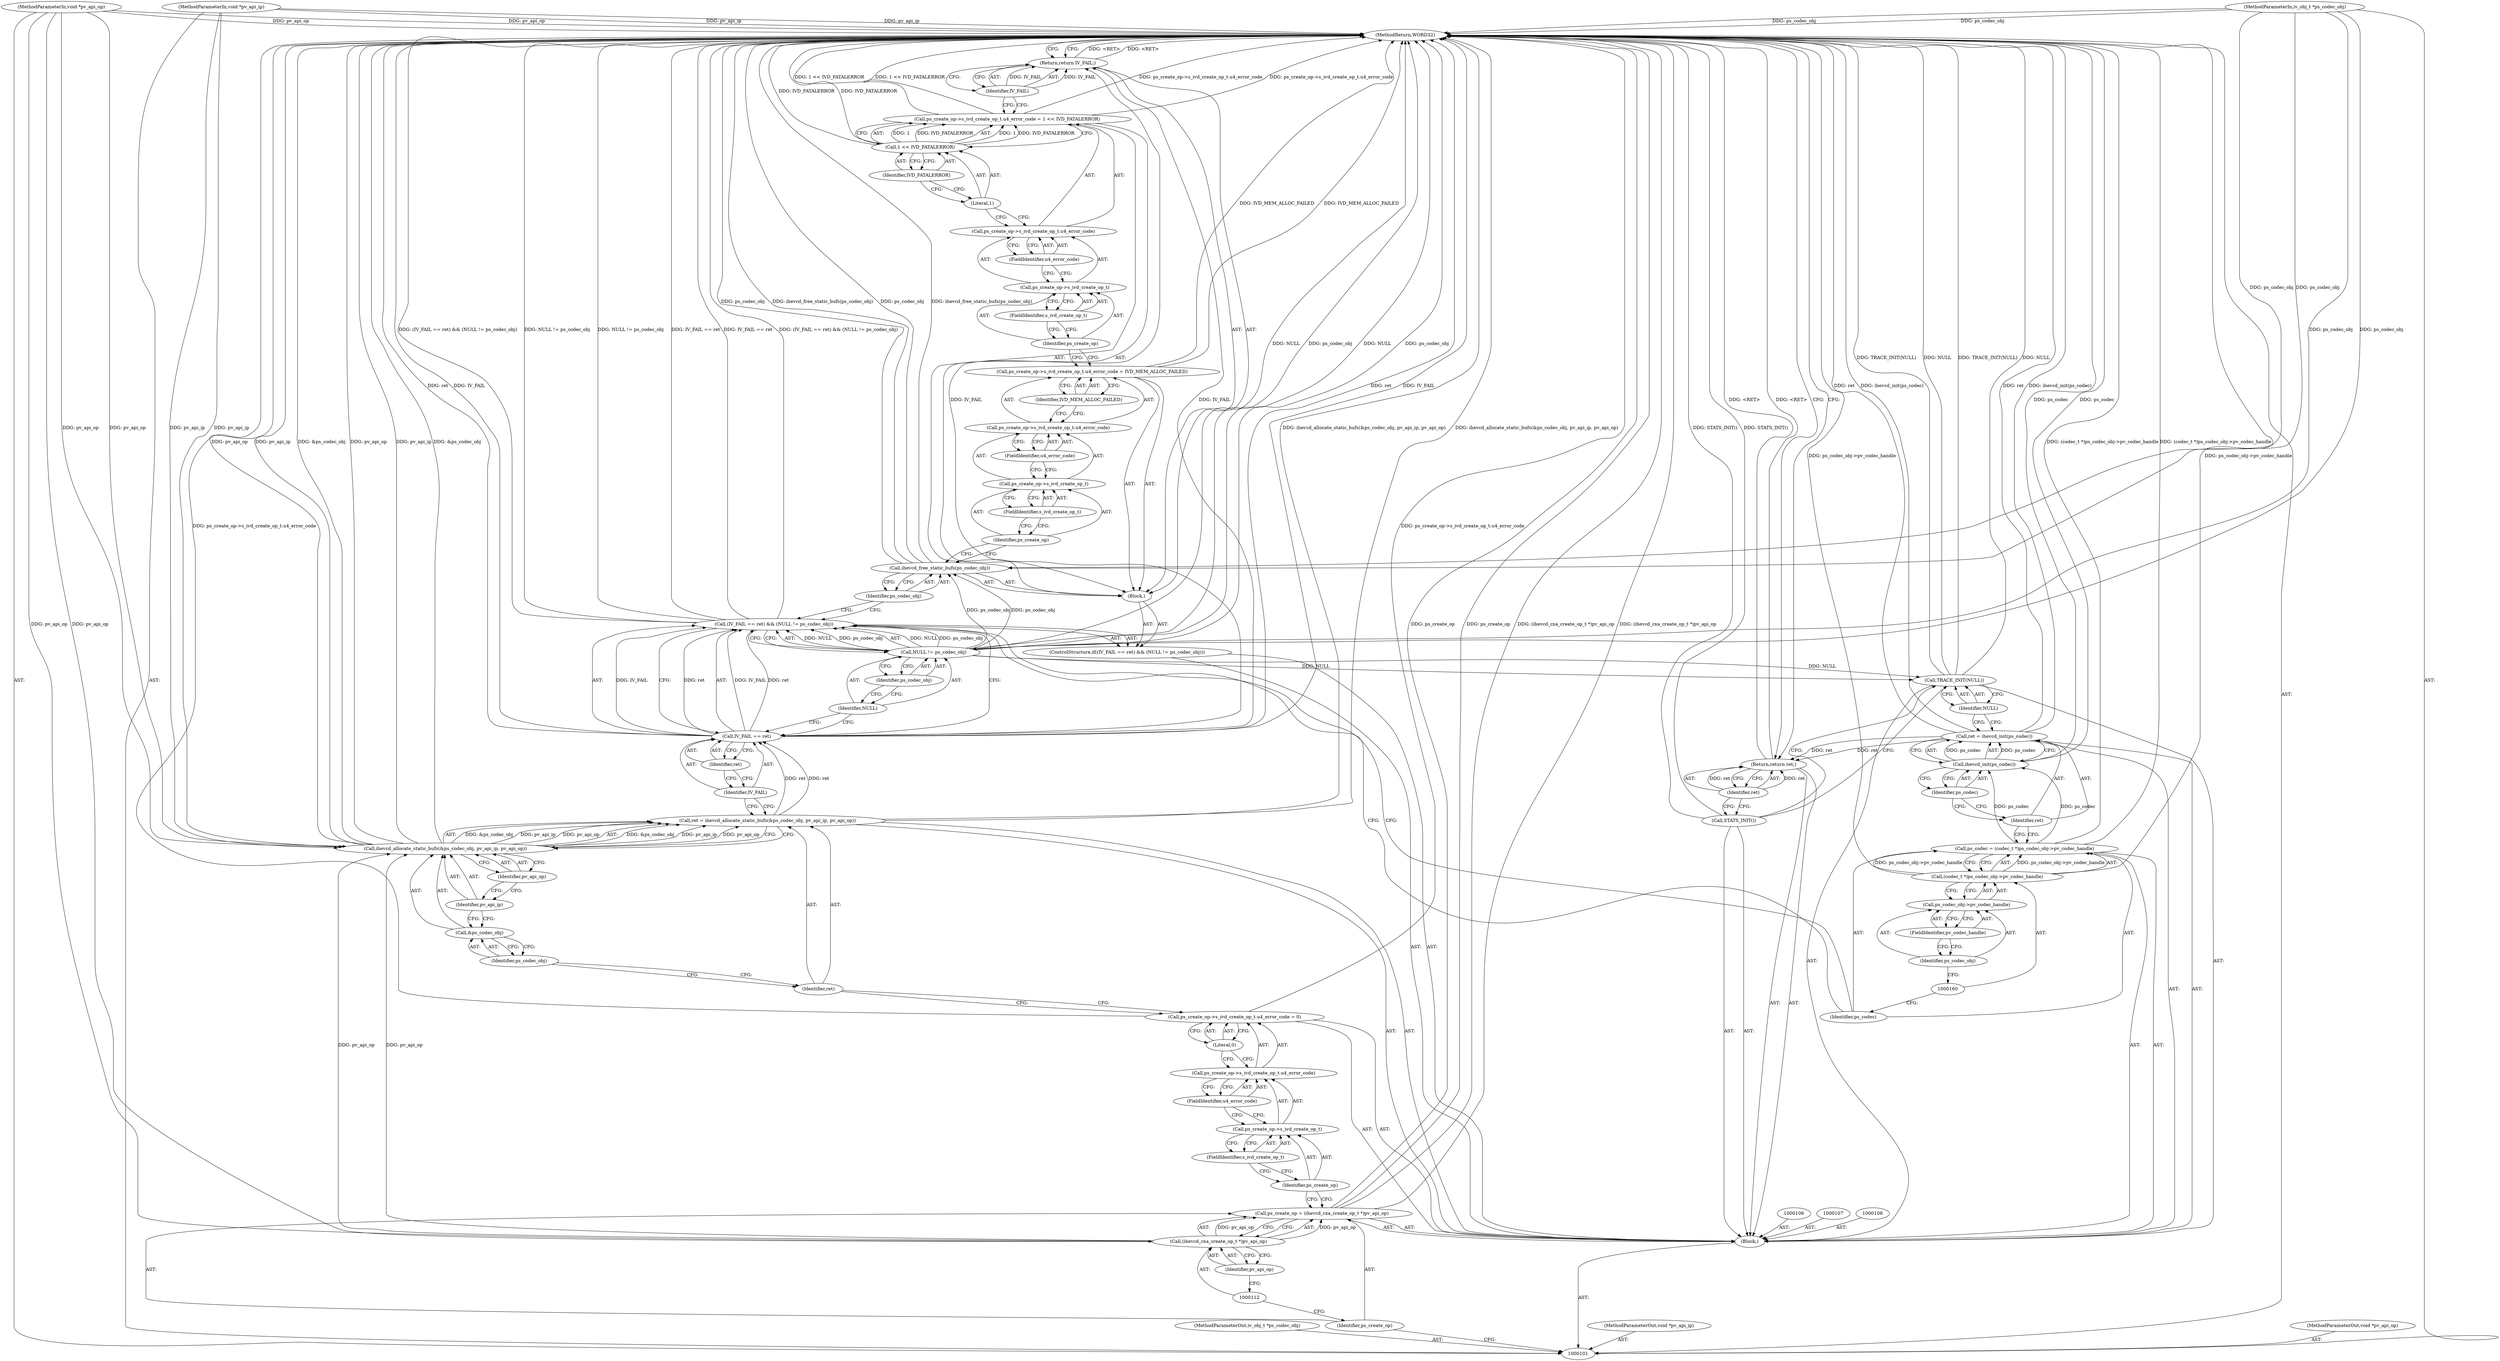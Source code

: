 digraph "1_Android_3ed3c6b79a7b9a60c475dd4936ad57b0b92fd600" {
"1000173" [label="(MethodReturn,WORD32)"];
"1000102" [label="(MethodParameterIn,iv_obj_t *ps_codec_obj)"];
"1000248" [label="(MethodParameterOut,iv_obj_t *ps_codec_obj)"];
"1000111" [label="(Call,(ihevcd_cxa_create_op_t *)pv_api_op)"];
"1000113" [label="(Identifier,pv_api_op)"];
"1000109" [label="(Call,ps_create_op = (ihevcd_cxa_create_op_t *)pv_api_op)"];
"1000110" [label="(Identifier,ps_create_op)"];
"1000118" [label="(FieldIdentifier,s_ivd_create_op_t)"];
"1000119" [label="(FieldIdentifier,u4_error_code)"];
"1000114" [label="(Call,ps_create_op->s_ivd_create_op_t.u4_error_code = 0)"];
"1000115" [label="(Call,ps_create_op->s_ivd_create_op_t.u4_error_code)"];
"1000116" [label="(Call,ps_create_op->s_ivd_create_op_t)"];
"1000117" [label="(Identifier,ps_create_op)"];
"1000120" [label="(Literal,0)"];
"1000123" [label="(Call,ihevcd_allocate_static_bufs(&ps_codec_obj, pv_api_ip, pv_api_op))"];
"1000124" [label="(Call,&ps_codec_obj)"];
"1000125" [label="(Identifier,ps_codec_obj)"];
"1000121" [label="(Call,ret = ihevcd_allocate_static_bufs(&ps_codec_obj, pv_api_ip, pv_api_op))"];
"1000122" [label="(Identifier,ret)"];
"1000126" [label="(Identifier,pv_api_ip)"];
"1000127" [label="(Identifier,pv_api_op)"];
"1000132" [label="(Identifier,ret)"];
"1000133" [label="(Call,NULL != ps_codec_obj)"];
"1000134" [label="(Identifier,NULL)"];
"1000135" [label="(Identifier,ps_codec_obj)"];
"1000128" [label="(ControlStructure,if((IV_FAIL == ret) && (NULL != ps_codec_obj)))"];
"1000129" [label="(Call,(IV_FAIL == ret) && (NULL != ps_codec_obj))"];
"1000130" [label="(Call,IV_FAIL == ret)"];
"1000131" [label="(Identifier,IV_FAIL)"];
"1000136" [label="(Block,)"];
"1000138" [label="(Identifier,ps_codec_obj)"];
"1000137" [label="(Call,ihevcd_free_static_bufs(ps_codec_obj))"];
"1000143" [label="(FieldIdentifier,s_ivd_create_op_t)"];
"1000144" [label="(FieldIdentifier,u4_error_code)"];
"1000145" [label="(Identifier,IVD_MEM_ALLOC_FAILED)"];
"1000139" [label="(Call,ps_create_op->s_ivd_create_op_t.u4_error_code = IVD_MEM_ALLOC_FAILED)"];
"1000140" [label="(Call,ps_create_op->s_ivd_create_op_t.u4_error_code)"];
"1000141" [label="(Call,ps_create_op->s_ivd_create_op_t)"];
"1000142" [label="(Identifier,ps_create_op)"];
"1000150" [label="(FieldIdentifier,s_ivd_create_op_t)"];
"1000151" [label="(FieldIdentifier,u4_error_code)"];
"1000152" [label="(Call,1 << IVD_FATALERROR)"];
"1000153" [label="(Literal,1)"];
"1000154" [label="(Identifier,IVD_FATALERROR)"];
"1000146" [label="(Call,ps_create_op->s_ivd_create_op_t.u4_error_code = 1 << IVD_FATALERROR)"];
"1000147" [label="(Call,ps_create_op->s_ivd_create_op_t.u4_error_code)"];
"1000148" [label="(Call,ps_create_op->s_ivd_create_op_t)"];
"1000149" [label="(Identifier,ps_create_op)"];
"1000155" [label="(Return,return IV_FAIL;)"];
"1000156" [label="(Identifier,IV_FAIL)"];
"1000159" [label="(Call,(codec_t *)ps_codec_obj->pv_codec_handle)"];
"1000161" [label="(Call,ps_codec_obj->pv_codec_handle)"];
"1000162" [label="(Identifier,ps_codec_obj)"];
"1000157" [label="(Call,ps_codec = (codec_t *)ps_codec_obj->pv_codec_handle)"];
"1000158" [label="(Identifier,ps_codec)"];
"1000163" [label="(FieldIdentifier,pv_codec_handle)"];
"1000166" [label="(Call,ihevcd_init(ps_codec))"];
"1000167" [label="(Identifier,ps_codec)"];
"1000164" [label="(Call,ret = ihevcd_init(ps_codec))"];
"1000165" [label="(Identifier,ret)"];
"1000169" [label="(Identifier,NULL)"];
"1000168" [label="(Call,TRACE_INIT(NULL))"];
"1000170" [label="(Call,STATS_INIT())"];
"1000103" [label="(MethodParameterIn,void *pv_api_ip)"];
"1000249" [label="(MethodParameterOut,void *pv_api_ip)"];
"1000171" [label="(Return,return ret;)"];
"1000172" [label="(Identifier,ret)"];
"1000104" [label="(MethodParameterIn,void *pv_api_op)"];
"1000250" [label="(MethodParameterOut,void *pv_api_op)"];
"1000105" [label="(Block,)"];
"1000173" -> "1000101"  [label="AST: "];
"1000173" -> "1000155"  [label="CFG: "];
"1000173" -> "1000171"  [label="CFG: "];
"1000157" -> "1000173"  [label="DDG: (codec_t *)ps_codec_obj->pv_codec_handle"];
"1000168" -> "1000173"  [label="DDG: NULL"];
"1000168" -> "1000173"  [label="DDG: TRACE_INIT(NULL)"];
"1000104" -> "1000173"  [label="DDG: pv_api_op"];
"1000123" -> "1000173"  [label="DDG: pv_api_op"];
"1000123" -> "1000173"  [label="DDG: pv_api_ip"];
"1000123" -> "1000173"  [label="DDG: &ps_codec_obj"];
"1000152" -> "1000173"  [label="DDG: IVD_FATALERROR"];
"1000139" -> "1000173"  [label="DDG: IVD_MEM_ALLOC_FAILED"];
"1000170" -> "1000173"  [label="DDG: STATS_INIT()"];
"1000137" -> "1000173"  [label="DDG: ps_codec_obj"];
"1000137" -> "1000173"  [label="DDG: ihevcd_free_static_bufs(ps_codec_obj)"];
"1000129" -> "1000173"  [label="DDG: IV_FAIL == ret"];
"1000129" -> "1000173"  [label="DDG: (IV_FAIL == ret) && (NULL != ps_codec_obj)"];
"1000129" -> "1000173"  [label="DDG: NULL != ps_codec_obj"];
"1000121" -> "1000173"  [label="DDG: ihevcd_allocate_static_bufs(&ps_codec_obj, pv_api_ip, pv_api_op)"];
"1000130" -> "1000173"  [label="DDG: ret"];
"1000130" -> "1000173"  [label="DDG: IV_FAIL"];
"1000164" -> "1000173"  [label="DDG: ihevcd_init(ps_codec)"];
"1000164" -> "1000173"  [label="DDG: ret"];
"1000146" -> "1000173"  [label="DDG: 1 << IVD_FATALERROR"];
"1000146" -> "1000173"  [label="DDG: ps_create_op->s_ivd_create_op_t.u4_error_code"];
"1000103" -> "1000173"  [label="DDG: pv_api_ip"];
"1000166" -> "1000173"  [label="DDG: ps_codec"];
"1000133" -> "1000173"  [label="DDG: NULL"];
"1000133" -> "1000173"  [label="DDG: ps_codec_obj"];
"1000114" -> "1000173"  [label="DDG: ps_create_op->s_ivd_create_op_t.u4_error_code"];
"1000102" -> "1000173"  [label="DDG: ps_codec_obj"];
"1000109" -> "1000173"  [label="DDG: ps_create_op"];
"1000109" -> "1000173"  [label="DDG: (ihevcd_cxa_create_op_t *)pv_api_op"];
"1000159" -> "1000173"  [label="DDG: ps_codec_obj->pv_codec_handle"];
"1000155" -> "1000173"  [label="DDG: <RET>"];
"1000171" -> "1000173"  [label="DDG: <RET>"];
"1000102" -> "1000101"  [label="AST: "];
"1000102" -> "1000173"  [label="DDG: ps_codec_obj"];
"1000102" -> "1000133"  [label="DDG: ps_codec_obj"];
"1000102" -> "1000137"  [label="DDG: ps_codec_obj"];
"1000248" -> "1000101"  [label="AST: "];
"1000111" -> "1000109"  [label="AST: "];
"1000111" -> "1000113"  [label="CFG: "];
"1000112" -> "1000111"  [label="AST: "];
"1000113" -> "1000111"  [label="AST: "];
"1000109" -> "1000111"  [label="CFG: "];
"1000111" -> "1000109"  [label="DDG: pv_api_op"];
"1000104" -> "1000111"  [label="DDG: pv_api_op"];
"1000111" -> "1000123"  [label="DDG: pv_api_op"];
"1000113" -> "1000111"  [label="AST: "];
"1000113" -> "1000112"  [label="CFG: "];
"1000111" -> "1000113"  [label="CFG: "];
"1000109" -> "1000105"  [label="AST: "];
"1000109" -> "1000111"  [label="CFG: "];
"1000110" -> "1000109"  [label="AST: "];
"1000111" -> "1000109"  [label="AST: "];
"1000117" -> "1000109"  [label="CFG: "];
"1000109" -> "1000173"  [label="DDG: ps_create_op"];
"1000109" -> "1000173"  [label="DDG: (ihevcd_cxa_create_op_t *)pv_api_op"];
"1000111" -> "1000109"  [label="DDG: pv_api_op"];
"1000110" -> "1000109"  [label="AST: "];
"1000110" -> "1000101"  [label="CFG: "];
"1000112" -> "1000110"  [label="CFG: "];
"1000118" -> "1000116"  [label="AST: "];
"1000118" -> "1000117"  [label="CFG: "];
"1000116" -> "1000118"  [label="CFG: "];
"1000119" -> "1000115"  [label="AST: "];
"1000119" -> "1000116"  [label="CFG: "];
"1000115" -> "1000119"  [label="CFG: "];
"1000114" -> "1000105"  [label="AST: "];
"1000114" -> "1000120"  [label="CFG: "];
"1000115" -> "1000114"  [label="AST: "];
"1000120" -> "1000114"  [label="AST: "];
"1000122" -> "1000114"  [label="CFG: "];
"1000114" -> "1000173"  [label="DDG: ps_create_op->s_ivd_create_op_t.u4_error_code"];
"1000115" -> "1000114"  [label="AST: "];
"1000115" -> "1000119"  [label="CFG: "];
"1000116" -> "1000115"  [label="AST: "];
"1000119" -> "1000115"  [label="AST: "];
"1000120" -> "1000115"  [label="CFG: "];
"1000116" -> "1000115"  [label="AST: "];
"1000116" -> "1000118"  [label="CFG: "];
"1000117" -> "1000116"  [label="AST: "];
"1000118" -> "1000116"  [label="AST: "];
"1000119" -> "1000116"  [label="CFG: "];
"1000117" -> "1000116"  [label="AST: "];
"1000117" -> "1000109"  [label="CFG: "];
"1000118" -> "1000117"  [label="CFG: "];
"1000120" -> "1000114"  [label="AST: "];
"1000120" -> "1000115"  [label="CFG: "];
"1000114" -> "1000120"  [label="CFG: "];
"1000123" -> "1000121"  [label="AST: "];
"1000123" -> "1000127"  [label="CFG: "];
"1000124" -> "1000123"  [label="AST: "];
"1000126" -> "1000123"  [label="AST: "];
"1000127" -> "1000123"  [label="AST: "];
"1000121" -> "1000123"  [label="CFG: "];
"1000123" -> "1000173"  [label="DDG: pv_api_op"];
"1000123" -> "1000173"  [label="DDG: pv_api_ip"];
"1000123" -> "1000173"  [label="DDG: &ps_codec_obj"];
"1000123" -> "1000121"  [label="DDG: &ps_codec_obj"];
"1000123" -> "1000121"  [label="DDG: pv_api_ip"];
"1000123" -> "1000121"  [label="DDG: pv_api_op"];
"1000103" -> "1000123"  [label="DDG: pv_api_ip"];
"1000111" -> "1000123"  [label="DDG: pv_api_op"];
"1000104" -> "1000123"  [label="DDG: pv_api_op"];
"1000124" -> "1000123"  [label="AST: "];
"1000124" -> "1000125"  [label="CFG: "];
"1000125" -> "1000124"  [label="AST: "];
"1000126" -> "1000124"  [label="CFG: "];
"1000125" -> "1000124"  [label="AST: "];
"1000125" -> "1000122"  [label="CFG: "];
"1000124" -> "1000125"  [label="CFG: "];
"1000121" -> "1000105"  [label="AST: "];
"1000121" -> "1000123"  [label="CFG: "];
"1000122" -> "1000121"  [label="AST: "];
"1000123" -> "1000121"  [label="AST: "];
"1000131" -> "1000121"  [label="CFG: "];
"1000121" -> "1000173"  [label="DDG: ihevcd_allocate_static_bufs(&ps_codec_obj, pv_api_ip, pv_api_op)"];
"1000123" -> "1000121"  [label="DDG: &ps_codec_obj"];
"1000123" -> "1000121"  [label="DDG: pv_api_ip"];
"1000123" -> "1000121"  [label="DDG: pv_api_op"];
"1000121" -> "1000130"  [label="DDG: ret"];
"1000122" -> "1000121"  [label="AST: "];
"1000122" -> "1000114"  [label="CFG: "];
"1000125" -> "1000122"  [label="CFG: "];
"1000126" -> "1000123"  [label="AST: "];
"1000126" -> "1000124"  [label="CFG: "];
"1000127" -> "1000126"  [label="CFG: "];
"1000127" -> "1000123"  [label="AST: "];
"1000127" -> "1000126"  [label="CFG: "];
"1000123" -> "1000127"  [label="CFG: "];
"1000132" -> "1000130"  [label="AST: "];
"1000132" -> "1000131"  [label="CFG: "];
"1000130" -> "1000132"  [label="CFG: "];
"1000133" -> "1000129"  [label="AST: "];
"1000133" -> "1000135"  [label="CFG: "];
"1000134" -> "1000133"  [label="AST: "];
"1000135" -> "1000133"  [label="AST: "];
"1000129" -> "1000133"  [label="CFG: "];
"1000133" -> "1000173"  [label="DDG: NULL"];
"1000133" -> "1000173"  [label="DDG: ps_codec_obj"];
"1000133" -> "1000129"  [label="DDG: NULL"];
"1000133" -> "1000129"  [label="DDG: ps_codec_obj"];
"1000102" -> "1000133"  [label="DDG: ps_codec_obj"];
"1000133" -> "1000137"  [label="DDG: ps_codec_obj"];
"1000133" -> "1000168"  [label="DDG: NULL"];
"1000134" -> "1000133"  [label="AST: "];
"1000134" -> "1000130"  [label="CFG: "];
"1000135" -> "1000134"  [label="CFG: "];
"1000135" -> "1000133"  [label="AST: "];
"1000135" -> "1000134"  [label="CFG: "];
"1000133" -> "1000135"  [label="CFG: "];
"1000128" -> "1000105"  [label="AST: "];
"1000129" -> "1000128"  [label="AST: "];
"1000136" -> "1000128"  [label="AST: "];
"1000129" -> "1000128"  [label="AST: "];
"1000129" -> "1000130"  [label="CFG: "];
"1000129" -> "1000133"  [label="CFG: "];
"1000130" -> "1000129"  [label="AST: "];
"1000133" -> "1000129"  [label="AST: "];
"1000138" -> "1000129"  [label="CFG: "];
"1000158" -> "1000129"  [label="CFG: "];
"1000129" -> "1000173"  [label="DDG: IV_FAIL == ret"];
"1000129" -> "1000173"  [label="DDG: (IV_FAIL == ret) && (NULL != ps_codec_obj)"];
"1000129" -> "1000173"  [label="DDG: NULL != ps_codec_obj"];
"1000130" -> "1000129"  [label="DDG: IV_FAIL"];
"1000130" -> "1000129"  [label="DDG: ret"];
"1000133" -> "1000129"  [label="DDG: NULL"];
"1000133" -> "1000129"  [label="DDG: ps_codec_obj"];
"1000130" -> "1000129"  [label="AST: "];
"1000130" -> "1000132"  [label="CFG: "];
"1000131" -> "1000130"  [label="AST: "];
"1000132" -> "1000130"  [label="AST: "];
"1000134" -> "1000130"  [label="CFG: "];
"1000129" -> "1000130"  [label="CFG: "];
"1000130" -> "1000173"  [label="DDG: ret"];
"1000130" -> "1000173"  [label="DDG: IV_FAIL"];
"1000130" -> "1000129"  [label="DDG: IV_FAIL"];
"1000130" -> "1000129"  [label="DDG: ret"];
"1000121" -> "1000130"  [label="DDG: ret"];
"1000130" -> "1000155"  [label="DDG: IV_FAIL"];
"1000131" -> "1000130"  [label="AST: "];
"1000131" -> "1000121"  [label="CFG: "];
"1000132" -> "1000131"  [label="CFG: "];
"1000136" -> "1000128"  [label="AST: "];
"1000137" -> "1000136"  [label="AST: "];
"1000139" -> "1000136"  [label="AST: "];
"1000146" -> "1000136"  [label="AST: "];
"1000155" -> "1000136"  [label="AST: "];
"1000138" -> "1000137"  [label="AST: "];
"1000138" -> "1000129"  [label="CFG: "];
"1000137" -> "1000138"  [label="CFG: "];
"1000137" -> "1000136"  [label="AST: "];
"1000137" -> "1000138"  [label="CFG: "];
"1000138" -> "1000137"  [label="AST: "];
"1000142" -> "1000137"  [label="CFG: "];
"1000137" -> "1000173"  [label="DDG: ps_codec_obj"];
"1000137" -> "1000173"  [label="DDG: ihevcd_free_static_bufs(ps_codec_obj)"];
"1000133" -> "1000137"  [label="DDG: ps_codec_obj"];
"1000102" -> "1000137"  [label="DDG: ps_codec_obj"];
"1000143" -> "1000141"  [label="AST: "];
"1000143" -> "1000142"  [label="CFG: "];
"1000141" -> "1000143"  [label="CFG: "];
"1000144" -> "1000140"  [label="AST: "];
"1000144" -> "1000141"  [label="CFG: "];
"1000140" -> "1000144"  [label="CFG: "];
"1000145" -> "1000139"  [label="AST: "];
"1000145" -> "1000140"  [label="CFG: "];
"1000139" -> "1000145"  [label="CFG: "];
"1000139" -> "1000136"  [label="AST: "];
"1000139" -> "1000145"  [label="CFG: "];
"1000140" -> "1000139"  [label="AST: "];
"1000145" -> "1000139"  [label="AST: "];
"1000149" -> "1000139"  [label="CFG: "];
"1000139" -> "1000173"  [label="DDG: IVD_MEM_ALLOC_FAILED"];
"1000140" -> "1000139"  [label="AST: "];
"1000140" -> "1000144"  [label="CFG: "];
"1000141" -> "1000140"  [label="AST: "];
"1000144" -> "1000140"  [label="AST: "];
"1000145" -> "1000140"  [label="CFG: "];
"1000141" -> "1000140"  [label="AST: "];
"1000141" -> "1000143"  [label="CFG: "];
"1000142" -> "1000141"  [label="AST: "];
"1000143" -> "1000141"  [label="AST: "];
"1000144" -> "1000141"  [label="CFG: "];
"1000142" -> "1000141"  [label="AST: "];
"1000142" -> "1000137"  [label="CFG: "];
"1000143" -> "1000142"  [label="CFG: "];
"1000150" -> "1000148"  [label="AST: "];
"1000150" -> "1000149"  [label="CFG: "];
"1000148" -> "1000150"  [label="CFG: "];
"1000151" -> "1000147"  [label="AST: "];
"1000151" -> "1000148"  [label="CFG: "];
"1000147" -> "1000151"  [label="CFG: "];
"1000152" -> "1000146"  [label="AST: "];
"1000152" -> "1000154"  [label="CFG: "];
"1000153" -> "1000152"  [label="AST: "];
"1000154" -> "1000152"  [label="AST: "];
"1000146" -> "1000152"  [label="CFG: "];
"1000152" -> "1000173"  [label="DDG: IVD_FATALERROR"];
"1000152" -> "1000146"  [label="DDG: 1"];
"1000152" -> "1000146"  [label="DDG: IVD_FATALERROR"];
"1000153" -> "1000152"  [label="AST: "];
"1000153" -> "1000147"  [label="CFG: "];
"1000154" -> "1000153"  [label="CFG: "];
"1000154" -> "1000152"  [label="AST: "];
"1000154" -> "1000153"  [label="CFG: "];
"1000152" -> "1000154"  [label="CFG: "];
"1000146" -> "1000136"  [label="AST: "];
"1000146" -> "1000152"  [label="CFG: "];
"1000147" -> "1000146"  [label="AST: "];
"1000152" -> "1000146"  [label="AST: "];
"1000156" -> "1000146"  [label="CFG: "];
"1000146" -> "1000173"  [label="DDG: 1 << IVD_FATALERROR"];
"1000146" -> "1000173"  [label="DDG: ps_create_op->s_ivd_create_op_t.u4_error_code"];
"1000152" -> "1000146"  [label="DDG: 1"];
"1000152" -> "1000146"  [label="DDG: IVD_FATALERROR"];
"1000147" -> "1000146"  [label="AST: "];
"1000147" -> "1000151"  [label="CFG: "];
"1000148" -> "1000147"  [label="AST: "];
"1000151" -> "1000147"  [label="AST: "];
"1000153" -> "1000147"  [label="CFG: "];
"1000148" -> "1000147"  [label="AST: "];
"1000148" -> "1000150"  [label="CFG: "];
"1000149" -> "1000148"  [label="AST: "];
"1000150" -> "1000148"  [label="AST: "];
"1000151" -> "1000148"  [label="CFG: "];
"1000149" -> "1000148"  [label="AST: "];
"1000149" -> "1000139"  [label="CFG: "];
"1000150" -> "1000149"  [label="CFG: "];
"1000155" -> "1000136"  [label="AST: "];
"1000155" -> "1000156"  [label="CFG: "];
"1000156" -> "1000155"  [label="AST: "];
"1000173" -> "1000155"  [label="CFG: "];
"1000155" -> "1000173"  [label="DDG: <RET>"];
"1000156" -> "1000155"  [label="DDG: IV_FAIL"];
"1000130" -> "1000155"  [label="DDG: IV_FAIL"];
"1000156" -> "1000155"  [label="AST: "];
"1000156" -> "1000146"  [label="CFG: "];
"1000155" -> "1000156"  [label="CFG: "];
"1000156" -> "1000155"  [label="DDG: IV_FAIL"];
"1000159" -> "1000157"  [label="AST: "];
"1000159" -> "1000161"  [label="CFG: "];
"1000160" -> "1000159"  [label="AST: "];
"1000161" -> "1000159"  [label="AST: "];
"1000157" -> "1000159"  [label="CFG: "];
"1000159" -> "1000173"  [label="DDG: ps_codec_obj->pv_codec_handle"];
"1000159" -> "1000157"  [label="DDG: ps_codec_obj->pv_codec_handle"];
"1000161" -> "1000159"  [label="AST: "];
"1000161" -> "1000163"  [label="CFG: "];
"1000162" -> "1000161"  [label="AST: "];
"1000163" -> "1000161"  [label="AST: "];
"1000159" -> "1000161"  [label="CFG: "];
"1000162" -> "1000161"  [label="AST: "];
"1000162" -> "1000160"  [label="CFG: "];
"1000163" -> "1000162"  [label="CFG: "];
"1000157" -> "1000105"  [label="AST: "];
"1000157" -> "1000159"  [label="CFG: "];
"1000158" -> "1000157"  [label="AST: "];
"1000159" -> "1000157"  [label="AST: "];
"1000165" -> "1000157"  [label="CFG: "];
"1000157" -> "1000173"  [label="DDG: (codec_t *)ps_codec_obj->pv_codec_handle"];
"1000159" -> "1000157"  [label="DDG: ps_codec_obj->pv_codec_handle"];
"1000157" -> "1000166"  [label="DDG: ps_codec"];
"1000158" -> "1000157"  [label="AST: "];
"1000158" -> "1000129"  [label="CFG: "];
"1000160" -> "1000158"  [label="CFG: "];
"1000163" -> "1000161"  [label="AST: "];
"1000163" -> "1000162"  [label="CFG: "];
"1000161" -> "1000163"  [label="CFG: "];
"1000166" -> "1000164"  [label="AST: "];
"1000166" -> "1000167"  [label="CFG: "];
"1000167" -> "1000166"  [label="AST: "];
"1000164" -> "1000166"  [label="CFG: "];
"1000166" -> "1000173"  [label="DDG: ps_codec"];
"1000166" -> "1000164"  [label="DDG: ps_codec"];
"1000157" -> "1000166"  [label="DDG: ps_codec"];
"1000167" -> "1000166"  [label="AST: "];
"1000167" -> "1000165"  [label="CFG: "];
"1000166" -> "1000167"  [label="CFG: "];
"1000164" -> "1000105"  [label="AST: "];
"1000164" -> "1000166"  [label="CFG: "];
"1000165" -> "1000164"  [label="AST: "];
"1000166" -> "1000164"  [label="AST: "];
"1000169" -> "1000164"  [label="CFG: "];
"1000164" -> "1000173"  [label="DDG: ihevcd_init(ps_codec)"];
"1000164" -> "1000173"  [label="DDG: ret"];
"1000166" -> "1000164"  [label="DDG: ps_codec"];
"1000164" -> "1000171"  [label="DDG: ret"];
"1000165" -> "1000164"  [label="AST: "];
"1000165" -> "1000157"  [label="CFG: "];
"1000167" -> "1000165"  [label="CFG: "];
"1000169" -> "1000168"  [label="AST: "];
"1000169" -> "1000164"  [label="CFG: "];
"1000168" -> "1000169"  [label="CFG: "];
"1000168" -> "1000105"  [label="AST: "];
"1000168" -> "1000169"  [label="CFG: "];
"1000169" -> "1000168"  [label="AST: "];
"1000170" -> "1000168"  [label="CFG: "];
"1000168" -> "1000173"  [label="DDG: NULL"];
"1000168" -> "1000173"  [label="DDG: TRACE_INIT(NULL)"];
"1000133" -> "1000168"  [label="DDG: NULL"];
"1000170" -> "1000105"  [label="AST: "];
"1000170" -> "1000168"  [label="CFG: "];
"1000172" -> "1000170"  [label="CFG: "];
"1000170" -> "1000173"  [label="DDG: STATS_INIT()"];
"1000103" -> "1000101"  [label="AST: "];
"1000103" -> "1000173"  [label="DDG: pv_api_ip"];
"1000103" -> "1000123"  [label="DDG: pv_api_ip"];
"1000249" -> "1000101"  [label="AST: "];
"1000171" -> "1000105"  [label="AST: "];
"1000171" -> "1000172"  [label="CFG: "];
"1000172" -> "1000171"  [label="AST: "];
"1000173" -> "1000171"  [label="CFG: "];
"1000171" -> "1000173"  [label="DDG: <RET>"];
"1000172" -> "1000171"  [label="DDG: ret"];
"1000164" -> "1000171"  [label="DDG: ret"];
"1000172" -> "1000171"  [label="AST: "];
"1000172" -> "1000170"  [label="CFG: "];
"1000171" -> "1000172"  [label="CFG: "];
"1000172" -> "1000171"  [label="DDG: ret"];
"1000104" -> "1000101"  [label="AST: "];
"1000104" -> "1000173"  [label="DDG: pv_api_op"];
"1000104" -> "1000111"  [label="DDG: pv_api_op"];
"1000104" -> "1000123"  [label="DDG: pv_api_op"];
"1000250" -> "1000101"  [label="AST: "];
"1000105" -> "1000101"  [label="AST: "];
"1000106" -> "1000105"  [label="AST: "];
"1000107" -> "1000105"  [label="AST: "];
"1000108" -> "1000105"  [label="AST: "];
"1000109" -> "1000105"  [label="AST: "];
"1000114" -> "1000105"  [label="AST: "];
"1000121" -> "1000105"  [label="AST: "];
"1000128" -> "1000105"  [label="AST: "];
"1000157" -> "1000105"  [label="AST: "];
"1000164" -> "1000105"  [label="AST: "];
"1000168" -> "1000105"  [label="AST: "];
"1000170" -> "1000105"  [label="AST: "];
"1000171" -> "1000105"  [label="AST: "];
}
